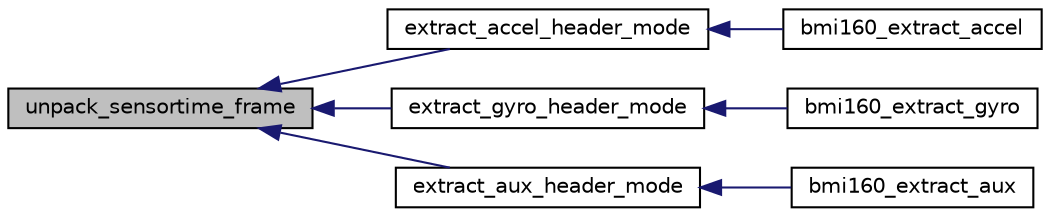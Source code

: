 digraph "unpack_sensortime_frame"
{
  edge [fontname="Helvetica",fontsize="10",labelfontname="Helvetica",labelfontsize="10"];
  node [fontname="Helvetica",fontsize="10",shape=record];
  rankdir="LR";
  Node1 [label="unpack_sensortime_frame",height=0.2,width=0.4,color="black", fillcolor="grey75", style="filled", fontcolor="black"];
  Node1 -> Node2 [dir="back",color="midnightblue",fontsize="10",style="solid",fontname="Helvetica"];
  Node2 [label="extract_accel_header_mode",height=0.2,width=0.4,color="black", fillcolor="white", style="filled",URL="$bmi160_8c.html#aa00c5b028357d4ef13151f2deaec4e36",tooltip="This API is used to parse the accelerometer data from the FIFO data in header mode. "];
  Node2 -> Node3 [dir="back",color="midnightblue",fontsize="10",style="solid",fontname="Helvetica"];
  Node3 [label="bmi160_extract_accel",height=0.2,width=0.4,color="black", fillcolor="white", style="filled",URL="$bmi160_8h.html#ae548739f4185fa7fef8cb718ec6bd91d",tooltip="This API parses and extracts the accelerometer frames from FIFO data read by the \"bmi160_get_fifo_dat..."];
  Node1 -> Node4 [dir="back",color="midnightblue",fontsize="10",style="solid",fontname="Helvetica"];
  Node4 [label="extract_gyro_header_mode",height=0.2,width=0.4,color="black", fillcolor="white", style="filled",URL="$bmi160_8c.html#a463cdfcb15a457485c6d4a74fc30535b",tooltip="This API is used to parse the gyro data from the FIFO data in header mode. "];
  Node4 -> Node5 [dir="back",color="midnightblue",fontsize="10",style="solid",fontname="Helvetica"];
  Node5 [label="bmi160_extract_gyro",height=0.2,width=0.4,color="black", fillcolor="white", style="filled",URL="$bmi160_8h.html#a9b2caa7d4a697e555856dfc6d1c17990",tooltip="This API parses and extracts the gyro frames from FIFO data read by the \"bmi160_get_fifo_data\" API an..."];
  Node1 -> Node6 [dir="back",color="midnightblue",fontsize="10",style="solid",fontname="Helvetica"];
  Node6 [label="extract_aux_header_mode",height=0.2,width=0.4,color="black", fillcolor="white", style="filled",URL="$bmi160_8c.html#a6a255669d0bfff7bd48ab205d6bd2070",tooltip="This API is used to parse the aux data from the FIFO data in header mode. "];
  Node6 -> Node7 [dir="back",color="midnightblue",fontsize="10",style="solid",fontname="Helvetica"];
  Node7 [label="bmi160_extract_aux",height=0.2,width=0.4,color="black", fillcolor="white", style="filled",URL="$bmi160_8h.html#ab21ca26b7df608549e5d1bd583e4d52a",tooltip="This API parses and extracts the aux frames from FIFO data read by the \"bmi160_get_fifo_data\" API and..."];
}
